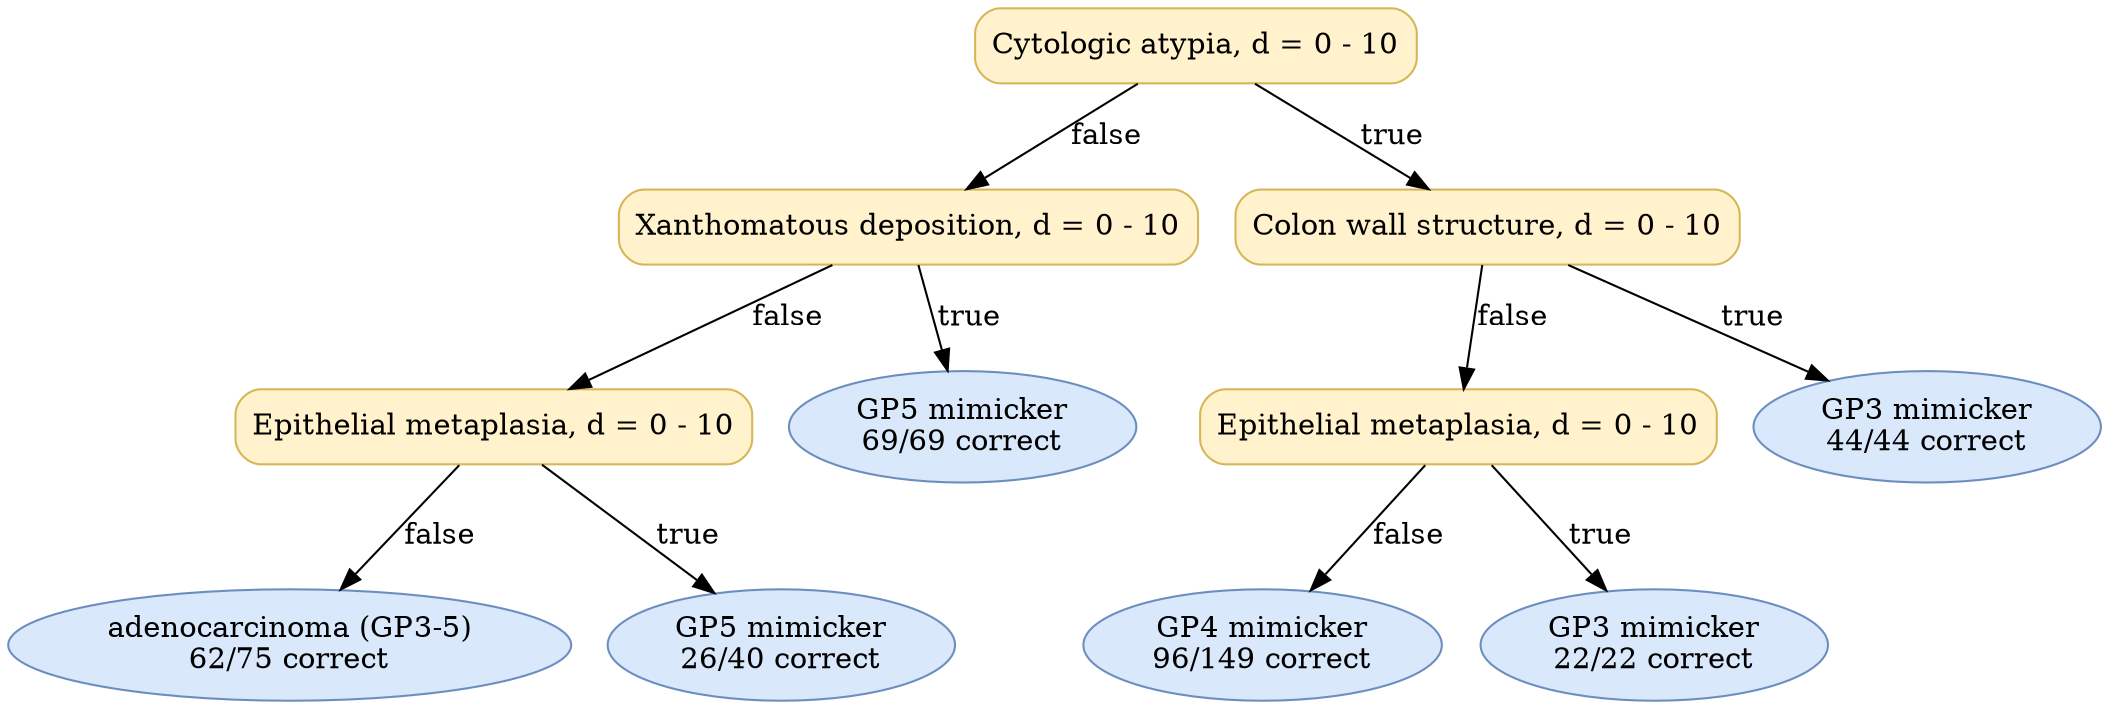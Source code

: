 digraph "DT" {
fontname="Times-Roman";
label="";
node [fontname="Times-Roman"];
Node1 [color="#D6B656", fillcolor="#FFF2CC", label="Cytologic atypia, d = 0 - 10", shape="box", style="rounded,filled"];
Node2 [color="#D6B656", fillcolor="#FFF2CC", label="Xanthomatous deposition, d = 0 - 10", shape="box", style="rounded,filled"];
Node3 [color="#D6B656", fillcolor="#FFF2CC", label="Epithelial metaplasia, d = 0 - 10", shape="box", style="rounded,filled"];
Node4 [color="#6C8EBF", fillcolor="#DAE8FC", label=<adenocarcinoma (GP3-5)<br/>62/75 correct>, shape="ellipse", style="rounded,filled"];
Node5 [color="#6C8EBF", fillcolor="#DAE8FC", label=<GP5 mimicker<br/>26/40 correct>, shape="ellipse", style="rounded,filled"];
Node6 [color="#6C8EBF", fillcolor="#DAE8FC", label=<GP5 mimicker<br/>69/69 correct>, shape="ellipse", style="rounded,filled"];
Node7 [color="#D6B656", fillcolor="#FFF2CC", label="Colon wall structure, d = 0 - 10", shape="box", style="rounded,filled"];
Node8 [color="#D6B656", fillcolor="#FFF2CC", label="Epithelial metaplasia, d = 0 - 10", shape="box", style="rounded,filled"];
Node9 [color="#6C8EBF", fillcolor="#DAE8FC", label=<GP4 mimicker<br/>96/149 correct>, shape="ellipse", style="rounded,filled"];
Node10 [color="#6C8EBF", fillcolor="#DAE8FC", label=<GP3 mimicker<br/>22/22 correct>, shape="ellipse", style="rounded,filled"];
Node11 [color="#6C8EBF", fillcolor="#DAE8FC", label=<GP3 mimicker<br/>44/44 correct>, shape="ellipse", style="rounded,filled"];
Node1 -> Node2  [key=0, label="false"];
Node1 -> Node7  [key=0, label="true"];
Node2 -> Node3  [key=0, label="false"];
Node2 -> Node6  [key=0, label="true"];
Node3 -> Node4  [key=0, label="false"];
Node3 -> Node5  [key=0, label="true"];
Node7 -> Node8  [key=0, label="false"];
Node7 -> Node11  [key=0, label="true"];
Node8 -> Node9  [key=0, label="false"];
Node8 -> Node10  [key=0, label="true"];
}
